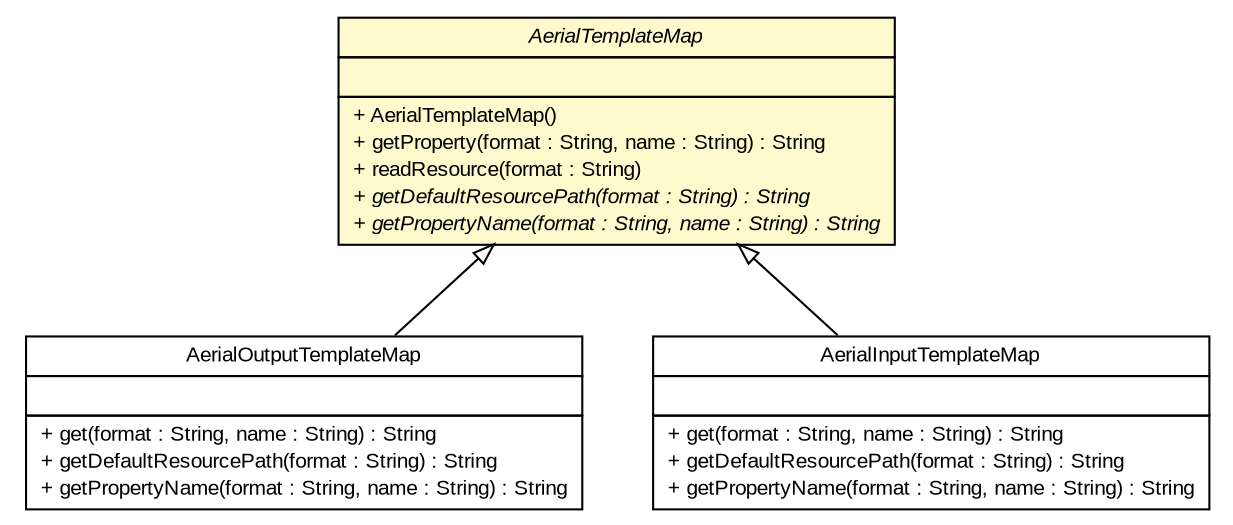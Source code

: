 #!/usr/local/bin/dot
#
# Class diagram 
# Generated by UMLGraph version R5_6 (http://www.umlgraph.org/)
#

digraph G {
	edge [fontname="arial",fontsize=10,labelfontname="arial",labelfontsize=10];
	node [fontname="arial",fontsize=10,shape=plaintext];
	nodesep=0.25;
	ranksep=0.5;
	// com.github.mkolisnyk.aerial.core.templates.AerialTemplateMap
	c2718 [label=<<table title="com.github.mkolisnyk.aerial.core.templates.AerialTemplateMap" border="0" cellborder="1" cellspacing="0" cellpadding="2" port="p" bgcolor="lemonChiffon" href="./AerialTemplateMap.html">
		<tr><td><table border="0" cellspacing="0" cellpadding="1">
<tr><td align="center" balign="center"><font face="arial italic"> AerialTemplateMap </font></td></tr>
		</table></td></tr>
		<tr><td><table border="0" cellspacing="0" cellpadding="1">
<tr><td align="left" balign="left">  </td></tr>
		</table></td></tr>
		<tr><td><table border="0" cellspacing="0" cellpadding="1">
<tr><td align="left" balign="left"> + AerialTemplateMap() </td></tr>
<tr><td align="left" balign="left"> + getProperty(format : String, name : String) : String </td></tr>
<tr><td align="left" balign="left"> + readResource(format : String) </td></tr>
<tr><td align="left" balign="left"><font face="arial italic" point-size="10.0"> + getDefaultResourcePath(format : String) : String </font></td></tr>
<tr><td align="left" balign="left"><font face="arial italic" point-size="10.0"> + getPropertyName(format : String, name : String) : String </font></td></tr>
		</table></td></tr>
		</table>>, URL="./AerialTemplateMap.html", fontname="arial", fontcolor="black", fontsize=10.0];
	// com.github.mkolisnyk.aerial.core.templates.AerialOutputTemplateMap
	c2719 [label=<<table title="com.github.mkolisnyk.aerial.core.templates.AerialOutputTemplateMap" border="0" cellborder="1" cellspacing="0" cellpadding="2" port="p" href="./AerialOutputTemplateMap.html">
		<tr><td><table border="0" cellspacing="0" cellpadding="1">
<tr><td align="center" balign="center"> AerialOutputTemplateMap </td></tr>
		</table></td></tr>
		<tr><td><table border="0" cellspacing="0" cellpadding="1">
<tr><td align="left" balign="left">  </td></tr>
		</table></td></tr>
		<tr><td><table border="0" cellspacing="0" cellpadding="1">
<tr><td align="left" balign="left"> + get(format : String, name : String) : String </td></tr>
<tr><td align="left" balign="left"> + getDefaultResourcePath(format : String) : String </td></tr>
<tr><td align="left" balign="left"> + getPropertyName(format : String, name : String) : String </td></tr>
		</table></td></tr>
		</table>>, URL="./AerialOutputTemplateMap.html", fontname="arial", fontcolor="black", fontsize=10.0];
	// com.github.mkolisnyk.aerial.core.templates.AerialInputTemplateMap
	c2720 [label=<<table title="com.github.mkolisnyk.aerial.core.templates.AerialInputTemplateMap" border="0" cellborder="1" cellspacing="0" cellpadding="2" port="p" href="./AerialInputTemplateMap.html">
		<tr><td><table border="0" cellspacing="0" cellpadding="1">
<tr><td align="center" balign="center"> AerialInputTemplateMap </td></tr>
		</table></td></tr>
		<tr><td><table border="0" cellspacing="0" cellpadding="1">
<tr><td align="left" balign="left">  </td></tr>
		</table></td></tr>
		<tr><td><table border="0" cellspacing="0" cellpadding="1">
<tr><td align="left" balign="left"> + get(format : String, name : String) : String </td></tr>
<tr><td align="left" balign="left"> + getDefaultResourcePath(format : String) : String </td></tr>
<tr><td align="left" balign="left"> + getPropertyName(format : String, name : String) : String </td></tr>
		</table></td></tr>
		</table>>, URL="./AerialInputTemplateMap.html", fontname="arial", fontcolor="black", fontsize=10.0];
	//com.github.mkolisnyk.aerial.core.templates.AerialOutputTemplateMap extends com.github.mkolisnyk.aerial.core.templates.AerialTemplateMap
	c2718:p -> c2719:p [dir=back,arrowtail=empty];
	//com.github.mkolisnyk.aerial.core.templates.AerialInputTemplateMap extends com.github.mkolisnyk.aerial.core.templates.AerialTemplateMap
	c2718:p -> c2720:p [dir=back,arrowtail=empty];
}

